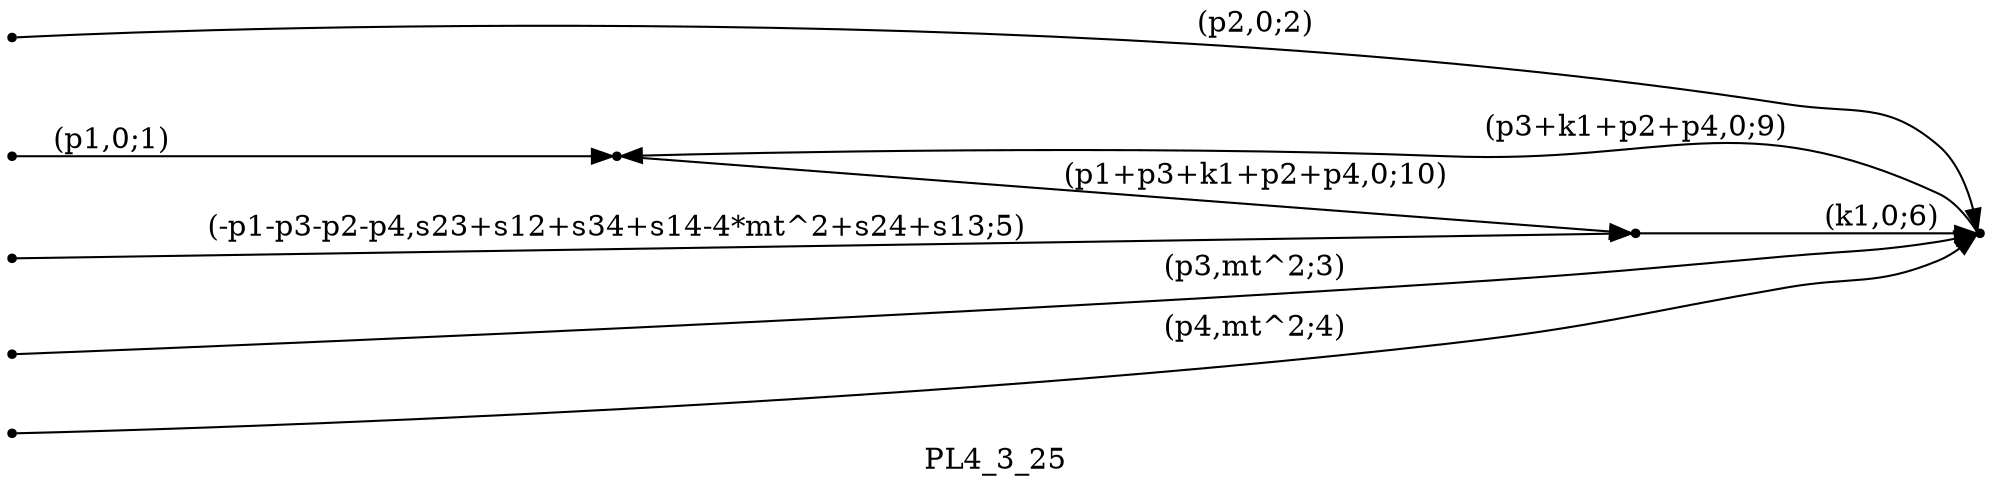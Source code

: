 digraph PL4_3_25 {
  label="PL4_3_25";
  rankdir="LR";
  subgraph edges {
    -1 -> 3 [label="(p1,0;1)"];
    -2 -> 1 [label="(p2,0;2)"];
    -3 -> 1 [label="(p3,mt^2;3)"];
    -4 -> 1 [label="(p4,mt^2;4)"];
    -5 -> 2 [label="(-p1-p3-p2-p4,s23+s12+s34+s14-4*mt^2+s24+s13;5)"];
    2 -> 1 [label="(k1,0;6)"];
    1 -> 3 [label="(p3+k1+p2+p4,0;9)"];
    3 -> 2 [label="(p1+p3+k1+p2+p4,0;10)"];
  }
  subgraph incoming { rank="source"; -1; -2; -3; -4; -5; }
-5 [shape=point];
-4 [shape=point];
-3 [shape=point];
-2 [shape=point];
-1 [shape=point];
1 [shape=point];
2 [shape=point];
3 [shape=point];
}

